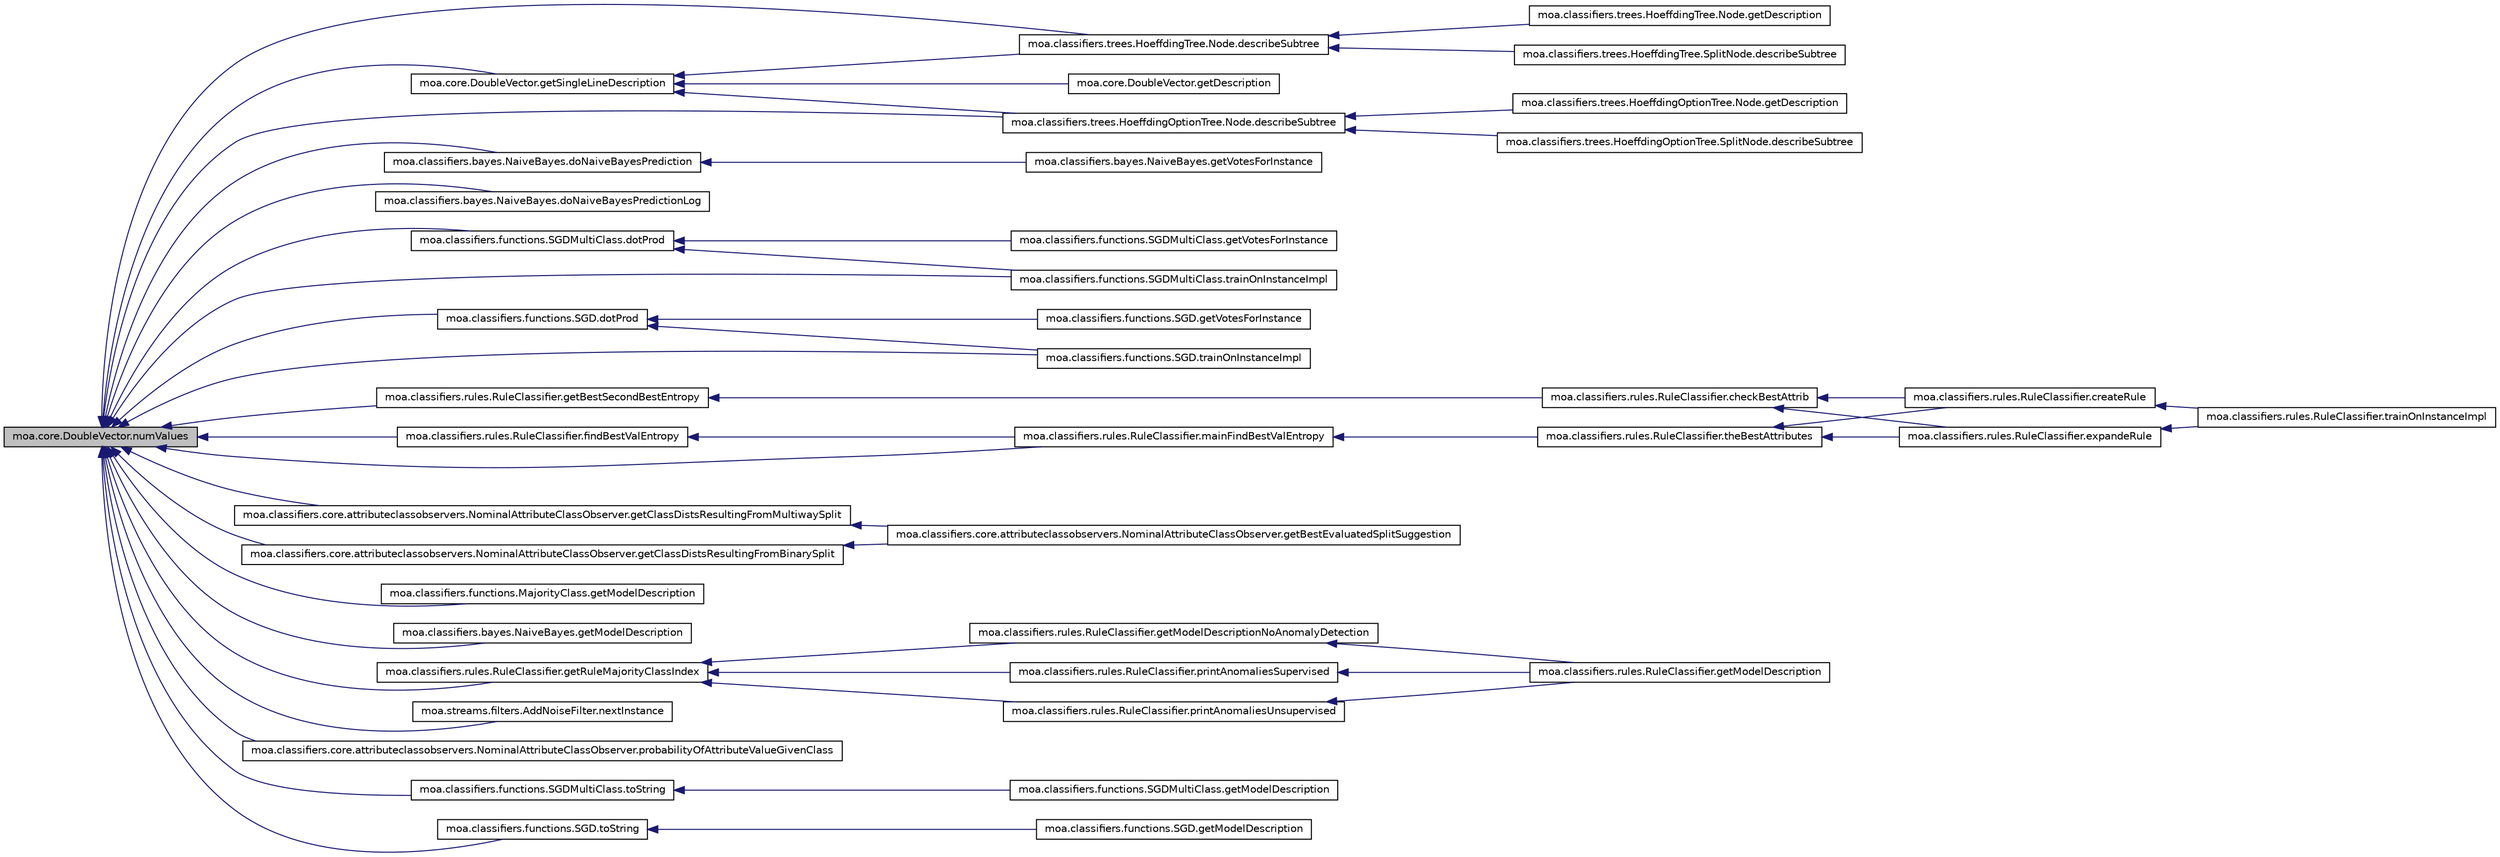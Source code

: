 digraph G
{
  edge [fontname="Helvetica",fontsize="10",labelfontname="Helvetica",labelfontsize="10"];
  node [fontname="Helvetica",fontsize="10",shape=record];
  rankdir=LR;
  Node1 [label="moa.core.DoubleVector.numValues",height=0.2,width=0.4,color="black", fillcolor="grey75", style="filled" fontcolor="black"];
  Node1 -> Node2 [dir=back,color="midnightblue",fontsize="10",style="solid",fontname="Helvetica"];
  Node2 [label="moa.classifiers.trees.HoeffdingTree.Node.describeSubtree",height=0.2,width=0.4,color="black", fillcolor="white", style="filled",URL="$classmoa_1_1classifiers_1_1trees_1_1HoeffdingTree_1_1Node.html#ac383d69f043c6434cffe978d2bb65961"];
  Node2 -> Node3 [dir=back,color="midnightblue",fontsize="10",style="solid",fontname="Helvetica"];
  Node3 [label="moa.classifiers.trees.HoeffdingTree.SplitNode.describeSubtree",height=0.2,width=0.4,color="black", fillcolor="white", style="filled",URL="$classmoa_1_1classifiers_1_1trees_1_1HoeffdingTree_1_1SplitNode.html#a1771abdbfe1ee80f113908623f57707d"];
  Node2 -> Node4 [dir=back,color="midnightblue",fontsize="10",style="solid",fontname="Helvetica"];
  Node4 [label="moa.classifiers.trees.HoeffdingTree.Node.getDescription",height=0.2,width=0.4,color="black", fillcolor="white", style="filled",URL="$classmoa_1_1classifiers_1_1trees_1_1HoeffdingTree_1_1Node.html#a059a8a66d2357802c50b3105d352b2fd",tooltip="Returns a string representation of this object."];
  Node1 -> Node5 [dir=back,color="midnightblue",fontsize="10",style="solid",fontname="Helvetica"];
  Node5 [label="moa.classifiers.trees.HoeffdingOptionTree.Node.describeSubtree",height=0.2,width=0.4,color="black", fillcolor="white", style="filled",URL="$classmoa_1_1classifiers_1_1trees_1_1HoeffdingOptionTree_1_1Node.html#a481412337f1c6ac5967778ee606e8015"];
  Node5 -> Node6 [dir=back,color="midnightblue",fontsize="10",style="solid",fontname="Helvetica"];
  Node6 [label="moa.classifiers.trees.HoeffdingOptionTree.SplitNode.describeSubtree",height=0.2,width=0.4,color="black", fillcolor="white", style="filled",URL="$classmoa_1_1classifiers_1_1trees_1_1HoeffdingOptionTree_1_1SplitNode.html#ad233e452c8d249d02eea4e9da498087e"];
  Node5 -> Node7 [dir=back,color="midnightblue",fontsize="10",style="solid",fontname="Helvetica"];
  Node7 [label="moa.classifiers.trees.HoeffdingOptionTree.Node.getDescription",height=0.2,width=0.4,color="black", fillcolor="white", style="filled",URL="$classmoa_1_1classifiers_1_1trees_1_1HoeffdingOptionTree_1_1Node.html#a69a95f5ec94e69182d45039501dc0433",tooltip="Returns a string representation of this object."];
  Node1 -> Node8 [dir=back,color="midnightblue",fontsize="10",style="solid",fontname="Helvetica"];
  Node8 [label="moa.classifiers.bayes.NaiveBayes.doNaiveBayesPrediction",height=0.2,width=0.4,color="black", fillcolor="white", style="filled",URL="$classmoa_1_1classifiers_1_1bayes_1_1NaiveBayes.html#aaeb3aa564394e10a043c31963096ac78"];
  Node8 -> Node9 [dir=back,color="midnightblue",fontsize="10",style="solid",fontname="Helvetica"];
  Node9 [label="moa.classifiers.bayes.NaiveBayes.getVotesForInstance",height=0.2,width=0.4,color="black", fillcolor="white", style="filled",URL="$classmoa_1_1classifiers_1_1bayes_1_1NaiveBayes.html#ae61d88b768d7a7eb285a138efec01bdd",tooltip="Predicts the class memberships for a given instance."];
  Node1 -> Node10 [dir=back,color="midnightblue",fontsize="10",style="solid",fontname="Helvetica"];
  Node10 [label="moa.classifiers.bayes.NaiveBayes.doNaiveBayesPredictionLog",height=0.2,width=0.4,color="black", fillcolor="white", style="filled",URL="$classmoa_1_1classifiers_1_1bayes_1_1NaiveBayes.html#a92559d8413215b11f74191718b6c14d4"];
  Node1 -> Node11 [dir=back,color="midnightblue",fontsize="10",style="solid",fontname="Helvetica"];
  Node11 [label="moa.classifiers.functions.SGDMultiClass.dotProd",height=0.2,width=0.4,color="black", fillcolor="white", style="filled",URL="$classmoa_1_1classifiers_1_1functions_1_1SGDMultiClass.html#ac8758b70e8cb80e20f2bb918a1a1ed3c"];
  Node11 -> Node12 [dir=back,color="midnightblue",fontsize="10",style="solid",fontname="Helvetica"];
  Node12 [label="moa.classifiers.functions.SGDMultiClass.getVotesForInstance",height=0.2,width=0.4,color="black", fillcolor="white", style="filled",URL="$classmoa_1_1classifiers_1_1functions_1_1SGDMultiClass.html#a4c8a42d0d7e44d4a049d590b3de120e3",tooltip="Calculates the class membership probabilities for the given test instance."];
  Node11 -> Node13 [dir=back,color="midnightblue",fontsize="10",style="solid",fontname="Helvetica"];
  Node13 [label="moa.classifiers.functions.SGDMultiClass.trainOnInstanceImpl",height=0.2,width=0.4,color="black", fillcolor="white", style="filled",URL="$classmoa_1_1classifiers_1_1functions_1_1SGDMultiClass.html#a80eb3f2f9d30d403c820ee5a2b822179"];
  Node1 -> Node14 [dir=back,color="midnightblue",fontsize="10",style="solid",fontname="Helvetica"];
  Node14 [label="moa.classifiers.functions.SGD.dotProd",height=0.2,width=0.4,color="black", fillcolor="white", style="filled",URL="$classmoa_1_1classifiers_1_1functions_1_1SGD.html#a989da08a53b9296d907b2566f2a21e4a"];
  Node14 -> Node15 [dir=back,color="midnightblue",fontsize="10",style="solid",fontname="Helvetica"];
  Node15 [label="moa.classifiers.functions.SGD.getVotesForInstance",height=0.2,width=0.4,color="black", fillcolor="white", style="filled",URL="$classmoa_1_1classifiers_1_1functions_1_1SGD.html#a05007ceccb6cc18317e6169f604c4c94",tooltip="Calculates the class membership probabilities for the given test instance."];
  Node14 -> Node16 [dir=back,color="midnightblue",fontsize="10",style="solid",fontname="Helvetica"];
  Node16 [label="moa.classifiers.functions.SGD.trainOnInstanceImpl",height=0.2,width=0.4,color="black", fillcolor="white", style="filled",URL="$classmoa_1_1classifiers_1_1functions_1_1SGD.html#ab783d42c0b72dbc47dee632ee899eb0c",tooltip="Trains the classifier with the given instance."];
  Node1 -> Node17 [dir=back,color="midnightblue",fontsize="10",style="solid",fontname="Helvetica"];
  Node17 [label="moa.classifiers.rules.RuleClassifier.findBestValEntropy",height=0.2,width=0.4,color="black", fillcolor="white", style="filled",URL="$classmoa_1_1classifiers_1_1rules_1_1RuleClassifier.html#af0f8c83ee817b32dcf1c1cf2bdf525f0"];
  Node17 -> Node18 [dir=back,color="midnightblue",fontsize="10",style="solid",fontname="Helvetica"];
  Node18 [label="moa.classifiers.rules.RuleClassifier.mainFindBestValEntropy",height=0.2,width=0.4,color="black", fillcolor="white", style="filled",URL="$classmoa_1_1classifiers_1_1rules_1_1RuleClassifier.html#aa3026ed69fead2e4677193c1824d1b12"];
  Node18 -> Node19 [dir=back,color="midnightblue",fontsize="10",style="solid",fontname="Helvetica"];
  Node19 [label="moa.classifiers.rules.RuleClassifier.theBestAttributes",height=0.2,width=0.4,color="black", fillcolor="white", style="filled",URL="$classmoa_1_1classifiers_1_1rules_1_1RuleClassifier.html#a08c80bf89e9f5c410373626cbfcf7464"];
  Node19 -> Node20 [dir=back,color="midnightblue",fontsize="10",style="solid",fontname="Helvetica"];
  Node20 [label="moa.classifiers.rules.RuleClassifier.createRule",height=0.2,width=0.4,color="black", fillcolor="white", style="filled",URL="$classmoa_1_1classifiers_1_1rules_1_1RuleClassifier.html#af0c813365cafcbc1698c258b856e4960"];
  Node20 -> Node21 [dir=back,color="midnightblue",fontsize="10",style="solid",fontname="Helvetica"];
  Node21 [label="moa.classifiers.rules.RuleClassifier.trainOnInstanceImpl",height=0.2,width=0.4,color="black", fillcolor="white", style="filled",URL="$classmoa_1_1classifiers_1_1rules_1_1RuleClassifier.html#abaeafe5f63a8fda72e948fc9e259d645",tooltip="Trains this classifier incrementally using the given instance."];
  Node19 -> Node22 [dir=back,color="midnightblue",fontsize="10",style="solid",fontname="Helvetica"];
  Node22 [label="moa.classifiers.rules.RuleClassifier.expandeRule",height=0.2,width=0.4,color="black", fillcolor="white", style="filled",URL="$classmoa_1_1classifiers_1_1rules_1_1RuleClassifier.html#a6e43c31d226f0ba975d1a3dbfb119f2d"];
  Node22 -> Node21 [dir=back,color="midnightblue",fontsize="10",style="solid",fontname="Helvetica"];
  Node1 -> Node23 [dir=back,color="midnightblue",fontsize="10",style="solid",fontname="Helvetica"];
  Node23 [label="moa.classifiers.rules.RuleClassifier.getBestSecondBestEntropy",height=0.2,width=0.4,color="black", fillcolor="white", style="filled",URL="$classmoa_1_1classifiers_1_1rules_1_1RuleClassifier.html#a49fb11f23db4219eb271ecab15db6cb8"];
  Node23 -> Node24 [dir=back,color="midnightblue",fontsize="10",style="solid",fontname="Helvetica"];
  Node24 [label="moa.classifiers.rules.RuleClassifier.checkBestAttrib",height=0.2,width=0.4,color="black", fillcolor="white", style="filled",URL="$classmoa_1_1classifiers_1_1rules_1_1RuleClassifier.html#a46f123858669e7b3a8d29552d5ededed"];
  Node24 -> Node20 [dir=back,color="midnightblue",fontsize="10",style="solid",fontname="Helvetica"];
  Node24 -> Node22 [dir=back,color="midnightblue",fontsize="10",style="solid",fontname="Helvetica"];
  Node1 -> Node25 [dir=back,color="midnightblue",fontsize="10",style="solid",fontname="Helvetica"];
  Node25 [label="moa.classifiers.core.attributeclassobservers.NominalAttributeClassObserver.getClassDistsResultingFromBinarySplit",height=0.2,width=0.4,color="black", fillcolor="white", style="filled",URL="$classmoa_1_1classifiers_1_1core_1_1attributeclassobservers_1_1NominalAttributeClassObserver.html#a3648e3ee1b90ff37541481c63363ad9a"];
  Node25 -> Node26 [dir=back,color="midnightblue",fontsize="10",style="solid",fontname="Helvetica"];
  Node26 [label="moa.classifiers.core.attributeclassobservers.NominalAttributeClassObserver.getBestEvaluatedSplitSuggestion",height=0.2,width=0.4,color="black", fillcolor="white", style="filled",URL="$classmoa_1_1classifiers_1_1core_1_1attributeclassobservers_1_1NominalAttributeClassObserver.html#accec1054970c8656dd8b85da0c45973d",tooltip="Gets the best split suggestion given a criterion and a class distribution."];
  Node1 -> Node27 [dir=back,color="midnightblue",fontsize="10",style="solid",fontname="Helvetica"];
  Node27 [label="moa.classifiers.core.attributeclassobservers.NominalAttributeClassObserver.getClassDistsResultingFromMultiwaySplit",height=0.2,width=0.4,color="black", fillcolor="white", style="filled",URL="$classmoa_1_1classifiers_1_1core_1_1attributeclassobservers_1_1NominalAttributeClassObserver.html#a3f2bc90ff1bc70a208aa00f0f724370a"];
  Node27 -> Node26 [dir=back,color="midnightblue",fontsize="10",style="solid",fontname="Helvetica"];
  Node1 -> Node28 [dir=back,color="midnightblue",fontsize="10",style="solid",fontname="Helvetica"];
  Node28 [label="moa.classifiers.functions.MajorityClass.getModelDescription",height=0.2,width=0.4,color="black", fillcolor="white", style="filled",URL="$classmoa_1_1classifiers_1_1functions_1_1MajorityClass.html#a920d9e3f07772d788728aa729c09e1ec",tooltip="Returns a string representation of the model."];
  Node1 -> Node29 [dir=back,color="midnightblue",fontsize="10",style="solid",fontname="Helvetica"];
  Node29 [label="moa.classifiers.bayes.NaiveBayes.getModelDescription",height=0.2,width=0.4,color="black", fillcolor="white", style="filled",URL="$classmoa_1_1classifiers_1_1bayes_1_1NaiveBayes.html#a9c6844cc26818257b91bb284d78f2af0",tooltip="Returns a string representation of the model."];
  Node1 -> Node30 [dir=back,color="midnightblue",fontsize="10",style="solid",fontname="Helvetica"];
  Node30 [label="moa.classifiers.rules.RuleClassifier.getRuleMajorityClassIndex",height=0.2,width=0.4,color="black", fillcolor="white", style="filled",URL="$classmoa_1_1classifiers_1_1rules_1_1RuleClassifier.html#a84bd5ef0a8a6819d0d293a79a971c2ee"];
  Node30 -> Node31 [dir=back,color="midnightblue",fontsize="10",style="solid",fontname="Helvetica"];
  Node31 [label="moa.classifiers.rules.RuleClassifier.getModelDescriptionNoAnomalyDetection",height=0.2,width=0.4,color="black", fillcolor="white", style="filled",URL="$classmoa_1_1classifiers_1_1rules_1_1RuleClassifier.html#a46a43402f2b44c05b9a262c5308e1b2b"];
  Node31 -> Node32 [dir=back,color="midnightblue",fontsize="10",style="solid",fontname="Helvetica"];
  Node32 [label="moa.classifiers.rules.RuleClassifier.getModelDescription",height=0.2,width=0.4,color="black", fillcolor="white", style="filled",URL="$classmoa_1_1classifiers_1_1rules_1_1RuleClassifier.html#adf1471ee43efddae3807dcc9ceb46b7d",tooltip="Returns a string representation of the model."];
  Node30 -> Node33 [dir=back,color="midnightblue",fontsize="10",style="solid",fontname="Helvetica"];
  Node33 [label="moa.classifiers.rules.RuleClassifier.printAnomaliesSupervised",height=0.2,width=0.4,color="black", fillcolor="white", style="filled",URL="$classmoa_1_1classifiers_1_1rules_1_1RuleClassifier.html#ae98dc3b59e4e03dc6a59bc7b153babdb"];
  Node33 -> Node32 [dir=back,color="midnightblue",fontsize="10",style="solid",fontname="Helvetica"];
  Node30 -> Node34 [dir=back,color="midnightblue",fontsize="10",style="solid",fontname="Helvetica"];
  Node34 [label="moa.classifiers.rules.RuleClassifier.printAnomaliesUnsupervised",height=0.2,width=0.4,color="black", fillcolor="white", style="filled",URL="$classmoa_1_1classifiers_1_1rules_1_1RuleClassifier.html#a6f22721bf471de21bfe1ee8f7f0c5ff8"];
  Node34 -> Node32 [dir=back,color="midnightblue",fontsize="10",style="solid",fontname="Helvetica"];
  Node1 -> Node35 [dir=back,color="midnightblue",fontsize="10",style="solid",fontname="Helvetica"];
  Node35 [label="moa.core.DoubleVector.getSingleLineDescription",height=0.2,width=0.4,color="black", fillcolor="white", style="filled",URL="$classmoa_1_1core_1_1DoubleVector.html#a2214f643cc3637bd8308c7dba4acc74d"];
  Node35 -> Node2 [dir=back,color="midnightblue",fontsize="10",style="solid",fontname="Helvetica"];
  Node35 -> Node5 [dir=back,color="midnightblue",fontsize="10",style="solid",fontname="Helvetica"];
  Node35 -> Node36 [dir=back,color="midnightblue",fontsize="10",style="solid",fontname="Helvetica"];
  Node36 [label="moa.core.DoubleVector.getDescription",height=0.2,width=0.4,color="black", fillcolor="white", style="filled",URL="$classmoa_1_1core_1_1DoubleVector.html#a6af9e3e637eef654cfcae49820b2f97e",tooltip="Returns a string representation of this object."];
  Node1 -> Node18 [dir=back,color="midnightblue",fontsize="10",style="solid",fontname="Helvetica"];
  Node1 -> Node37 [dir=back,color="midnightblue",fontsize="10",style="solid",fontname="Helvetica"];
  Node37 [label="moa.streams.filters.AddNoiseFilter.nextInstance",height=0.2,width=0.4,color="black", fillcolor="white", style="filled",URL="$classmoa_1_1streams_1_1filters_1_1AddNoiseFilter.html#aa2b74031522eba8bf0b3f570eab687d2",tooltip="Gets the next instance from this stream."];
  Node1 -> Node38 [dir=back,color="midnightblue",fontsize="10",style="solid",fontname="Helvetica"];
  Node38 [label="moa.classifiers.core.attributeclassobservers.NominalAttributeClassObserver.probabilityOfAttributeValueGivenClass",height=0.2,width=0.4,color="black", fillcolor="white", style="filled",URL="$classmoa_1_1classifiers_1_1core_1_1attributeclassobservers_1_1NominalAttributeClassObserver.html#a2a9d4fc5c060cb65f5b964de29ed75a1",tooltip="Gets the probability for an attribute value given a class."];
  Node1 -> Node39 [dir=back,color="midnightblue",fontsize="10",style="solid",fontname="Helvetica"];
  Node39 [label="moa.classifiers.functions.SGDMultiClass.toString",height=0.2,width=0.4,color="black", fillcolor="white", style="filled",URL="$classmoa_1_1classifiers_1_1functions_1_1SGDMultiClass.html#a45273b6fd77a124dbfb759cd5a3185ac",tooltip="Prints out the classifier."];
  Node39 -> Node40 [dir=back,color="midnightblue",fontsize="10",style="solid",fontname="Helvetica"];
  Node40 [label="moa.classifiers.functions.SGDMultiClass.getModelDescription",height=0.2,width=0.4,color="black", fillcolor="white", style="filled",URL="$classmoa_1_1classifiers_1_1functions_1_1SGDMultiClass.html#adc5ade5bfea35e7b3cb4f49f42d9da83",tooltip="Returns a string representation of the model."];
  Node1 -> Node41 [dir=back,color="midnightblue",fontsize="10",style="solid",fontname="Helvetica"];
  Node41 [label="moa.classifiers.functions.SGD.toString",height=0.2,width=0.4,color="black", fillcolor="white", style="filled",URL="$classmoa_1_1classifiers_1_1functions_1_1SGD.html#a76cb2cf12f53e290bd3dcd00ed35fc10",tooltip="Prints out the classifier."];
  Node41 -> Node42 [dir=back,color="midnightblue",fontsize="10",style="solid",fontname="Helvetica"];
  Node42 [label="moa.classifiers.functions.SGD.getModelDescription",height=0.2,width=0.4,color="black", fillcolor="white", style="filled",URL="$classmoa_1_1classifiers_1_1functions_1_1SGD.html#afc00b8dfad914bcf9fe235b5245ea62a",tooltip="Returns a string representation of the model."];
  Node1 -> Node13 [dir=back,color="midnightblue",fontsize="10",style="solid",fontname="Helvetica"];
  Node1 -> Node16 [dir=back,color="midnightblue",fontsize="10",style="solid",fontname="Helvetica"];
}
